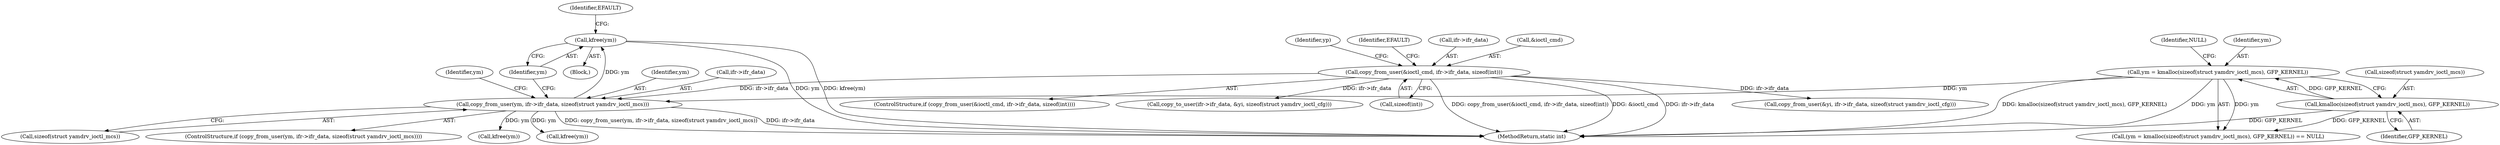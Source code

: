 digraph "0_linux_8e3fbf870481eb53b2d3a322d1fc395ad8b367ed@API" {
"1000190" [label="(Call,kfree(ym))"];
"1000182" [label="(Call,copy_from_user(ym, ifr->ifr_data, sizeof(struct yamdrv_ioctl_mcs)))"];
"1000171" [label="(Call,ym = kmalloc(sizeof(struct yamdrv_ioctl_mcs), GFP_KERNEL))"];
"1000173" [label="(Call,kmalloc(sizeof(struct yamdrv_ioctl_mcs), GFP_KERNEL))"];
"1000121" [label="(Call,copy_from_user(&ioctl_cmd, ifr->ifr_data, sizeof(int)))"];
"1000187" [label="(Call,sizeof(struct yamdrv_ioctl_mcs))"];
"1000177" [label="(Identifier,NULL)"];
"1000121" [label="(Call,copy_from_user(&ioctl_cmd, ifr->ifr_data, sizeof(int)))"];
"1000181" [label="(ControlStructure,if (copy_from_user(ym, ifr->ifr_data, sizeof(struct yamdrv_ioctl_mcs))))"];
"1000124" [label="(Call,ifr->ifr_data)"];
"1000190" [label="(Call,kfree(ym))"];
"1000122" [label="(Call,&ioctl_cmd)"];
"1000202" [label="(Call,kfree(ym))"];
"1000127" [label="(Call,sizeof(int))"];
"1000173" [label="(Call,kmalloc(sizeof(struct yamdrv_ioctl_mcs), GFP_KERNEL))"];
"1000171" [label="(Call,ym = kmalloc(sizeof(struct yamdrv_ioctl_mcs), GFP_KERNEL))"];
"1000172" [label="(Identifier,ym)"];
"1000189" [label="(Block,)"];
"1000227" [label="(Call,copy_from_user(&yi, ifr->ifr_data, sizeof(struct yamdrv_ioctl_cfg)))"];
"1000182" [label="(Call,copy_from_user(ym, ifr->ifr_data, sizeof(struct yamdrv_ioctl_mcs)))"];
"1000183" [label="(Identifier,ym)"];
"1000135" [label="(Identifier,yp)"];
"1000194" [label="(Identifier,EFAULT)"];
"1000184" [label="(Call,ifr->ifr_data)"];
"1000170" [label="(Call,(ym = kmalloc(sizeof(struct yamdrv_ioctl_mcs), GFP_KERNEL)) == NULL)"];
"1000724" [label="(MethodReturn,static int)"];
"1000176" [label="(Identifier,GFP_KERNEL)"];
"1000120" [label="(ControlStructure,if (copy_from_user(&ioctl_cmd, ifr->ifr_data, sizeof(int))))"];
"1000174" [label="(Call,sizeof(struct yamdrv_ioctl_mcs))"];
"1000131" [label="(Identifier,EFAULT)"];
"1000215" [label="(Call,kfree(ym))"];
"1000706" [label="(Call,copy_to_user(ifr->ifr_data, &yi, sizeof(struct yamdrv_ioctl_cfg)))"];
"1000198" [label="(Identifier,ym)"];
"1000191" [label="(Identifier,ym)"];
"1000190" -> "1000189"  [label="AST: "];
"1000190" -> "1000191"  [label="CFG: "];
"1000191" -> "1000190"  [label="AST: "];
"1000194" -> "1000190"  [label="CFG: "];
"1000190" -> "1000724"  [label="DDG: kfree(ym)"];
"1000190" -> "1000724"  [label="DDG: ym"];
"1000182" -> "1000190"  [label="DDG: ym"];
"1000182" -> "1000181"  [label="AST: "];
"1000182" -> "1000187"  [label="CFG: "];
"1000183" -> "1000182"  [label="AST: "];
"1000184" -> "1000182"  [label="AST: "];
"1000187" -> "1000182"  [label="AST: "];
"1000191" -> "1000182"  [label="CFG: "];
"1000198" -> "1000182"  [label="CFG: "];
"1000182" -> "1000724"  [label="DDG: copy_from_user(ym, ifr->ifr_data, sizeof(struct yamdrv_ioctl_mcs))"];
"1000182" -> "1000724"  [label="DDG: ifr->ifr_data"];
"1000171" -> "1000182"  [label="DDG: ym"];
"1000121" -> "1000182"  [label="DDG: ifr->ifr_data"];
"1000182" -> "1000202"  [label="DDG: ym"];
"1000182" -> "1000215"  [label="DDG: ym"];
"1000171" -> "1000170"  [label="AST: "];
"1000171" -> "1000173"  [label="CFG: "];
"1000172" -> "1000171"  [label="AST: "];
"1000173" -> "1000171"  [label="AST: "];
"1000177" -> "1000171"  [label="CFG: "];
"1000171" -> "1000724"  [label="DDG: ym"];
"1000171" -> "1000724"  [label="DDG: kmalloc(sizeof(struct yamdrv_ioctl_mcs), GFP_KERNEL)"];
"1000171" -> "1000170"  [label="DDG: ym"];
"1000173" -> "1000171"  [label="DDG: GFP_KERNEL"];
"1000173" -> "1000176"  [label="CFG: "];
"1000174" -> "1000173"  [label="AST: "];
"1000176" -> "1000173"  [label="AST: "];
"1000173" -> "1000724"  [label="DDG: GFP_KERNEL"];
"1000173" -> "1000170"  [label="DDG: GFP_KERNEL"];
"1000121" -> "1000120"  [label="AST: "];
"1000121" -> "1000127"  [label="CFG: "];
"1000122" -> "1000121"  [label="AST: "];
"1000124" -> "1000121"  [label="AST: "];
"1000127" -> "1000121"  [label="AST: "];
"1000131" -> "1000121"  [label="CFG: "];
"1000135" -> "1000121"  [label="CFG: "];
"1000121" -> "1000724"  [label="DDG: copy_from_user(&ioctl_cmd, ifr->ifr_data, sizeof(int))"];
"1000121" -> "1000724"  [label="DDG: &ioctl_cmd"];
"1000121" -> "1000724"  [label="DDG: ifr->ifr_data"];
"1000121" -> "1000227"  [label="DDG: ifr->ifr_data"];
"1000121" -> "1000706"  [label="DDG: ifr->ifr_data"];
}
